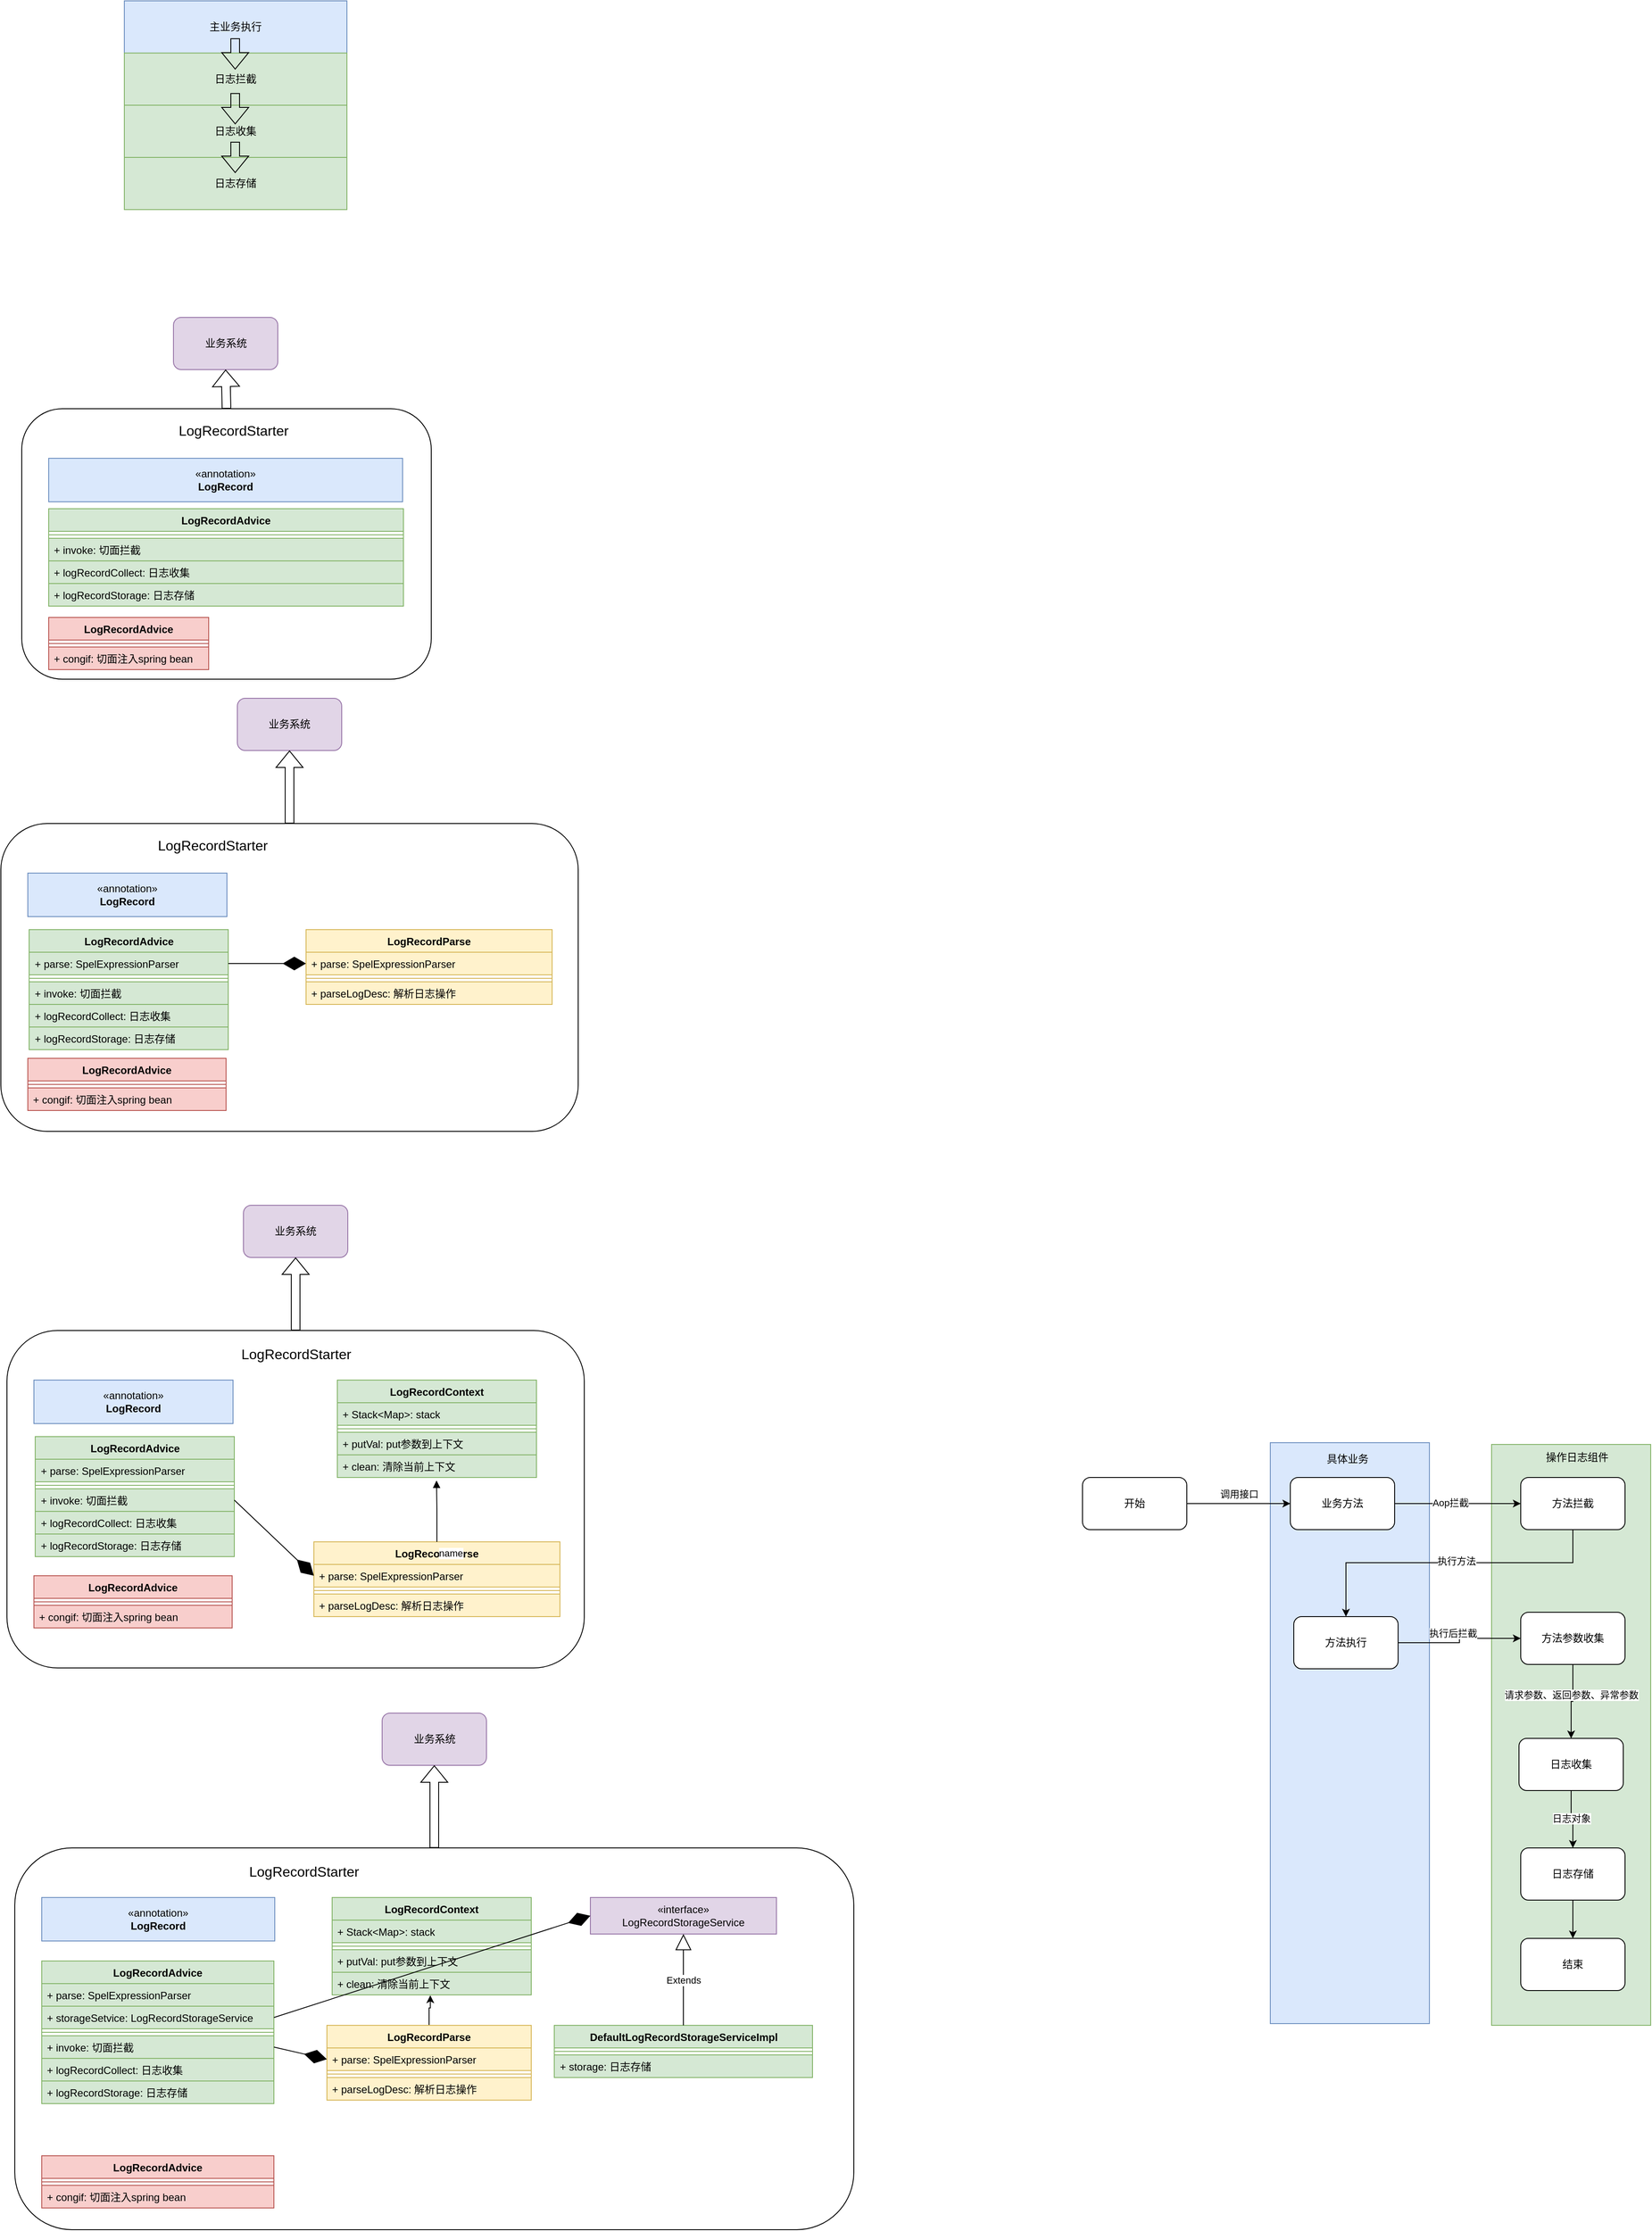 <mxfile version="21.6.2" type="github">
  <diagram name="第 1 页" id="xs4n87azNwswCmorah3y">
    <mxGraphModel dx="954" dy="616" grid="0" gridSize="10" guides="1" tooltips="1" connect="1" arrows="1" fold="1" page="0" pageScale="1" pageWidth="827" pageHeight="1169" math="0" shadow="0">
      <root>
        <mxCell id="0" />
        <mxCell id="1" parent="0" />
        <mxCell id="AZZZVH1Z4GccfO3t_m8a-141" value="" style="rounded=0;whiteSpace=wrap;html=1;fontStyle=1;fillColor=#d5e8d4;strokeColor=#82b366;" vertex="1" parent="1">
          <mxGeometry x="1818.5" y="1753" width="183" height="668" as="geometry" />
        </mxCell>
        <mxCell id="AZZZVH1Z4GccfO3t_m8a-140" value="" style="rounded=0;whiteSpace=wrap;html=1;fillColor=#dae8fc;strokeColor=#6c8ebf;" vertex="1" parent="1">
          <mxGeometry x="1564" y="1751" width="183" height="668" as="geometry" />
        </mxCell>
        <mxCell id="AZZZVH1Z4GccfO3t_m8a-24" value="" style="rounded=1;whiteSpace=wrap;html=1;" vertex="1" parent="1">
          <mxGeometry x="128" y="562" width="471" height="311" as="geometry" />
        </mxCell>
        <mxCell id="AZZZVH1Z4GccfO3t_m8a-1" value="主业务执行" style="rounded=0;whiteSpace=wrap;html=1;fillColor=#dae8fc;strokeColor=#6c8ebf;" vertex="1" parent="1">
          <mxGeometry x="246" y="93" width="256" height="60" as="geometry" />
        </mxCell>
        <mxCell id="AZZZVH1Z4GccfO3t_m8a-2" value="日志拦截" style="rounded=0;whiteSpace=wrap;html=1;fillColor=#d5e8d4;strokeColor=#82b366;" vertex="1" parent="1">
          <mxGeometry x="246" y="153" width="256" height="60" as="geometry" />
        </mxCell>
        <mxCell id="AZZZVH1Z4GccfO3t_m8a-3" value="日志收集" style="rounded=0;whiteSpace=wrap;html=1;fillColor=#d5e8d4;strokeColor=#82b366;" vertex="1" parent="1">
          <mxGeometry x="246" y="213" width="256" height="60" as="geometry" />
        </mxCell>
        <mxCell id="AZZZVH1Z4GccfO3t_m8a-4" value="日志存储" style="rounded=0;whiteSpace=wrap;html=1;fillColor=#d5e8d4;strokeColor=#82b366;" vertex="1" parent="1">
          <mxGeometry x="246" y="273" width="256" height="60" as="geometry" />
        </mxCell>
        <mxCell id="AZZZVH1Z4GccfO3t_m8a-5" value="" style="shape=flexArrow;endArrow=classic;html=1;rounded=0;" edge="1" parent="1">
          <mxGeometry width="50" height="50" relative="1" as="geometry">
            <mxPoint x="373.5" y="136" as="sourcePoint" />
            <mxPoint x="373.5" y="172" as="targetPoint" />
          </mxGeometry>
        </mxCell>
        <mxCell id="AZZZVH1Z4GccfO3t_m8a-6" value="" style="shape=flexArrow;endArrow=classic;html=1;rounded=0;" edge="1" parent="1">
          <mxGeometry width="50" height="50" relative="1" as="geometry">
            <mxPoint x="373.5" y="199" as="sourcePoint" />
            <mxPoint x="373.5" y="235" as="targetPoint" />
          </mxGeometry>
        </mxCell>
        <mxCell id="AZZZVH1Z4GccfO3t_m8a-7" value="" style="shape=flexArrow;endArrow=classic;html=1;rounded=0;" edge="1" parent="1">
          <mxGeometry width="50" height="50" relative="1" as="geometry">
            <mxPoint x="373.5" y="255" as="sourcePoint" />
            <mxPoint x="373.5" y="291" as="targetPoint" />
          </mxGeometry>
        </mxCell>
        <mxCell id="AZZZVH1Z4GccfO3t_m8a-12" value="«annotation»&lt;br&gt;&lt;b&gt;LogRecord&lt;/b&gt;" style="html=1;whiteSpace=wrap;fillColor=#dae8fc;strokeColor=#6c8ebf;" vertex="1" parent="1">
          <mxGeometry x="159" y="619" width="407" height="50" as="geometry" />
        </mxCell>
        <mxCell id="AZZZVH1Z4GccfO3t_m8a-13" value="LogRecordAdvice" style="swimlane;fontStyle=1;align=center;verticalAlign=top;childLayout=stackLayout;horizontal=1;startSize=26;horizontalStack=0;resizeParent=1;resizeParentMax=0;resizeLast=0;collapsible=1;marginBottom=0;whiteSpace=wrap;html=1;fillColor=#d5e8d4;strokeColor=#82b366;" vertex="1" parent="1">
          <mxGeometry x="159" y="677" width="408" height="112" as="geometry" />
        </mxCell>
        <mxCell id="AZZZVH1Z4GccfO3t_m8a-15" value="" style="line;strokeWidth=1;fillColor=#d5e8d4;align=left;verticalAlign=middle;spacingTop=-1;spacingLeft=3;spacingRight=3;rotatable=0;labelPosition=right;points=[];portConstraint=eastwest;strokeColor=#82b366;" vertex="1" parent="AZZZVH1Z4GccfO3t_m8a-13">
          <mxGeometry y="26" width="408" height="8" as="geometry" />
        </mxCell>
        <mxCell id="AZZZVH1Z4GccfO3t_m8a-17" value="+&amp;nbsp;invoke&lt;span style=&quot;background-color: initial;&quot;&gt;: 切面拦截&lt;/span&gt;" style="text;strokeColor=#82b366;fillColor=#d5e8d4;align=left;verticalAlign=top;spacingLeft=4;spacingRight=4;overflow=hidden;rotatable=0;points=[[0,0.5],[1,0.5]];portConstraint=eastwest;whiteSpace=wrap;html=1;" vertex="1" parent="AZZZVH1Z4GccfO3t_m8a-13">
          <mxGeometry y="34" width="408" height="26" as="geometry" />
        </mxCell>
        <mxCell id="AZZZVH1Z4GccfO3t_m8a-16" value="+&amp;nbsp;logRecordCollect&lt;span style=&quot;background-color: initial;&quot;&gt;: 日志收集&lt;/span&gt;" style="text;strokeColor=#82b366;fillColor=#d5e8d4;align=left;verticalAlign=top;spacingLeft=4;spacingRight=4;overflow=hidden;rotatable=0;points=[[0,0.5],[1,0.5]];portConstraint=eastwest;whiteSpace=wrap;html=1;" vertex="1" parent="AZZZVH1Z4GccfO3t_m8a-13">
          <mxGeometry y="60" width="408" height="26" as="geometry" />
        </mxCell>
        <mxCell id="AZZZVH1Z4GccfO3t_m8a-18" value="+&amp;nbsp;logRecordStorage&lt;span style=&quot;background-color: initial;&quot;&gt;: 日志存储&lt;/span&gt;" style="text;strokeColor=#82b366;fillColor=#d5e8d4;align=left;verticalAlign=top;spacingLeft=4;spacingRight=4;overflow=hidden;rotatable=0;points=[[0,0.5],[1,0.5]];portConstraint=eastwest;whiteSpace=wrap;html=1;" vertex="1" parent="AZZZVH1Z4GccfO3t_m8a-13">
          <mxGeometry y="86" width="408" height="26" as="geometry" />
        </mxCell>
        <mxCell id="AZZZVH1Z4GccfO3t_m8a-19" value="LogRecordAdvice" style="swimlane;fontStyle=1;align=center;verticalAlign=top;childLayout=stackLayout;horizontal=1;startSize=26;horizontalStack=0;resizeParent=1;resizeParentMax=0;resizeLast=0;collapsible=1;marginBottom=0;whiteSpace=wrap;html=1;fillColor=#f8cecc;strokeColor=#b85450;" vertex="1" parent="1">
          <mxGeometry x="159" y="802" width="184" height="60" as="geometry" />
        </mxCell>
        <mxCell id="AZZZVH1Z4GccfO3t_m8a-20" value="" style="line;strokeWidth=1;fillColor=#f8cecc;align=left;verticalAlign=middle;spacingTop=-1;spacingLeft=3;spacingRight=3;rotatable=0;labelPosition=right;points=[];portConstraint=eastwest;strokeColor=#b85450;" vertex="1" parent="AZZZVH1Z4GccfO3t_m8a-19">
          <mxGeometry y="26" width="184" height="8" as="geometry" />
        </mxCell>
        <mxCell id="AZZZVH1Z4GccfO3t_m8a-21" value="+&amp;nbsp;congif&lt;span style=&quot;background-color: initial;&quot;&gt;: 切面注入spring bean&lt;/span&gt;" style="text;strokeColor=#b85450;fillColor=#f8cecc;align=left;verticalAlign=top;spacingLeft=4;spacingRight=4;overflow=hidden;rotatable=0;points=[[0,0.5],[1,0.5]];portConstraint=eastwest;whiteSpace=wrap;html=1;" vertex="1" parent="AZZZVH1Z4GccfO3t_m8a-19">
          <mxGeometry y="34" width="184" height="26" as="geometry" />
        </mxCell>
        <mxCell id="AZZZVH1Z4GccfO3t_m8a-25" value="&lt;font style=&quot;font-size: 16px;&quot;&gt;LogRecordStarter&amp;nbsp;&lt;/font&gt;" style="text;html=1;strokeColor=none;fillColor=none;align=center;verticalAlign=middle;whiteSpace=wrap;rounded=0;" vertex="1" parent="1">
          <mxGeometry x="212" y="572" width="324" height="30" as="geometry" />
        </mxCell>
        <mxCell id="AZZZVH1Z4GccfO3t_m8a-26" value="业务系统" style="rounded=1;whiteSpace=wrap;html=1;fillColor=#e1d5e7;strokeColor=#9673a6;" vertex="1" parent="1">
          <mxGeometry x="302.5" y="457" width="120" height="60" as="geometry" />
        </mxCell>
        <mxCell id="AZZZVH1Z4GccfO3t_m8a-27" value="" style="shape=flexArrow;endArrow=classic;html=1;rounded=0;exitX=0.5;exitY=0;exitDx=0;exitDy=0;entryX=0.5;entryY=1;entryDx=0;entryDy=0;" edge="1" parent="1" source="AZZZVH1Z4GccfO3t_m8a-24" target="AZZZVH1Z4GccfO3t_m8a-26">
          <mxGeometry width="50" height="50" relative="1" as="geometry">
            <mxPoint x="372" y="522" as="sourcePoint" />
            <mxPoint x="483" y="520" as="targetPoint" />
          </mxGeometry>
        </mxCell>
        <mxCell id="AZZZVH1Z4GccfO3t_m8a-28" value="" style="rounded=1;whiteSpace=wrap;html=1;" vertex="1" parent="1">
          <mxGeometry x="104" y="1039" width="664" height="354" as="geometry" />
        </mxCell>
        <mxCell id="AZZZVH1Z4GccfO3t_m8a-29" value="«annotation»&lt;br&gt;&lt;b&gt;LogRecord&lt;/b&gt;" style="html=1;whiteSpace=wrap;fillColor=#dae8fc;strokeColor=#6c8ebf;" vertex="1" parent="1">
          <mxGeometry x="135" y="1096" width="229" height="50" as="geometry" />
        </mxCell>
        <mxCell id="AZZZVH1Z4GccfO3t_m8a-30" value="LogRecordAdvice" style="swimlane;fontStyle=1;align=center;verticalAlign=top;childLayout=stackLayout;horizontal=1;startSize=26;horizontalStack=0;resizeParent=1;resizeParentMax=0;resizeLast=0;collapsible=1;marginBottom=0;whiteSpace=wrap;html=1;fillColor=#d5e8d4;strokeColor=#82b366;" vertex="1" parent="1">
          <mxGeometry x="136.5" y="1161" width="229" height="138" as="geometry" />
        </mxCell>
        <mxCell id="AZZZVH1Z4GccfO3t_m8a-52" value="+ parse:&amp;nbsp;SpelExpressionParser" style="text;strokeColor=#82b366;fillColor=#d5e8d4;align=left;verticalAlign=top;spacingLeft=4;spacingRight=4;overflow=hidden;rotatable=0;points=[[0,0.5],[1,0.5]];portConstraint=eastwest;whiteSpace=wrap;html=1;" vertex="1" parent="AZZZVH1Z4GccfO3t_m8a-30">
          <mxGeometry y="26" width="229" height="26" as="geometry" />
        </mxCell>
        <mxCell id="AZZZVH1Z4GccfO3t_m8a-31" value="" style="line;strokeWidth=1;fillColor=#d5e8d4;align=left;verticalAlign=middle;spacingTop=-1;spacingLeft=3;spacingRight=3;rotatable=0;labelPosition=right;points=[];portConstraint=eastwest;strokeColor=#82b366;" vertex="1" parent="AZZZVH1Z4GccfO3t_m8a-30">
          <mxGeometry y="52" width="229" height="8" as="geometry" />
        </mxCell>
        <mxCell id="AZZZVH1Z4GccfO3t_m8a-32" value="+&amp;nbsp;invoke&lt;span style=&quot;background-color: initial;&quot;&gt;: 切面拦截&lt;/span&gt;" style="text;strokeColor=#82b366;fillColor=#d5e8d4;align=left;verticalAlign=top;spacingLeft=4;spacingRight=4;overflow=hidden;rotatable=0;points=[[0,0.5],[1,0.5]];portConstraint=eastwest;whiteSpace=wrap;html=1;" vertex="1" parent="AZZZVH1Z4GccfO3t_m8a-30">
          <mxGeometry y="60" width="229" height="26" as="geometry" />
        </mxCell>
        <mxCell id="AZZZVH1Z4GccfO3t_m8a-33" value="+&amp;nbsp;logRecordCollect&lt;span style=&quot;background-color: initial;&quot;&gt;: 日志收集&lt;/span&gt;" style="text;strokeColor=#82b366;fillColor=#d5e8d4;align=left;verticalAlign=top;spacingLeft=4;spacingRight=4;overflow=hidden;rotatable=0;points=[[0,0.5],[1,0.5]];portConstraint=eastwest;whiteSpace=wrap;html=1;" vertex="1" parent="AZZZVH1Z4GccfO3t_m8a-30">
          <mxGeometry y="86" width="229" height="26" as="geometry" />
        </mxCell>
        <mxCell id="AZZZVH1Z4GccfO3t_m8a-34" value="+&amp;nbsp;logRecordStorage&lt;span style=&quot;background-color: initial;&quot;&gt;: 日志存储&lt;/span&gt;" style="text;strokeColor=#82b366;fillColor=#d5e8d4;align=left;verticalAlign=top;spacingLeft=4;spacingRight=4;overflow=hidden;rotatable=0;points=[[0,0.5],[1,0.5]];portConstraint=eastwest;whiteSpace=wrap;html=1;" vertex="1" parent="AZZZVH1Z4GccfO3t_m8a-30">
          <mxGeometry y="112" width="229" height="26" as="geometry" />
        </mxCell>
        <mxCell id="AZZZVH1Z4GccfO3t_m8a-35" value="LogRecordAdvice" style="swimlane;fontStyle=1;align=center;verticalAlign=top;childLayout=stackLayout;horizontal=1;startSize=26;horizontalStack=0;resizeParent=1;resizeParentMax=0;resizeLast=0;collapsible=1;marginBottom=0;whiteSpace=wrap;html=1;fillColor=#f8cecc;strokeColor=#b85450;" vertex="1" parent="1">
          <mxGeometry x="135" y="1309" width="228" height="60" as="geometry" />
        </mxCell>
        <mxCell id="AZZZVH1Z4GccfO3t_m8a-36" value="" style="line;strokeWidth=1;fillColor=#f8cecc;align=left;verticalAlign=middle;spacingTop=-1;spacingLeft=3;spacingRight=3;rotatable=0;labelPosition=right;points=[];portConstraint=eastwest;strokeColor=#b85450;" vertex="1" parent="AZZZVH1Z4GccfO3t_m8a-35">
          <mxGeometry y="26" width="228" height="8" as="geometry" />
        </mxCell>
        <mxCell id="AZZZVH1Z4GccfO3t_m8a-37" value="+&amp;nbsp;congif&lt;span style=&quot;background-color: initial;&quot;&gt;: 切面注入spring bean&lt;/span&gt;" style="text;strokeColor=#b85450;fillColor=#f8cecc;align=left;verticalAlign=top;spacingLeft=4;spacingRight=4;overflow=hidden;rotatable=0;points=[[0,0.5],[1,0.5]];portConstraint=eastwest;whiteSpace=wrap;html=1;" vertex="1" parent="AZZZVH1Z4GccfO3t_m8a-35">
          <mxGeometry y="34" width="228" height="26" as="geometry" />
        </mxCell>
        <mxCell id="AZZZVH1Z4GccfO3t_m8a-38" value="&lt;font style=&quot;font-size: 16px;&quot;&gt;LogRecordStarter&amp;nbsp;&lt;/font&gt;" style="text;html=1;strokeColor=none;fillColor=none;align=center;verticalAlign=middle;whiteSpace=wrap;rounded=0;" vertex="1" parent="1">
          <mxGeometry x="188" y="1049" width="324" height="30" as="geometry" />
        </mxCell>
        <mxCell id="AZZZVH1Z4GccfO3t_m8a-39" value="业务系统" style="rounded=1;whiteSpace=wrap;html=1;fillColor=#e1d5e7;strokeColor=#9673a6;" vertex="1" parent="1">
          <mxGeometry x="376" y="895" width="120" height="60" as="geometry" />
        </mxCell>
        <mxCell id="AZZZVH1Z4GccfO3t_m8a-40" value="" style="shape=flexArrow;endArrow=classic;html=1;rounded=0;exitX=0.5;exitY=0;exitDx=0;exitDy=0;entryX=0.5;entryY=1;entryDx=0;entryDy=0;" edge="1" parent="1" source="AZZZVH1Z4GccfO3t_m8a-28" target="AZZZVH1Z4GccfO3t_m8a-39">
          <mxGeometry width="50" height="50" relative="1" as="geometry">
            <mxPoint x="348" y="999" as="sourcePoint" />
            <mxPoint x="459" y="997" as="targetPoint" />
          </mxGeometry>
        </mxCell>
        <mxCell id="AZZZVH1Z4GccfO3t_m8a-47" value="LogRecordParse" style="swimlane;fontStyle=1;align=center;verticalAlign=top;childLayout=stackLayout;horizontal=1;startSize=26;horizontalStack=0;resizeParent=1;resizeParentMax=0;resizeLast=0;collapsible=1;marginBottom=0;whiteSpace=wrap;html=1;fillColor=#fff2cc;strokeColor=#d6b656;" vertex="1" parent="1">
          <mxGeometry x="455" y="1161" width="283" height="86" as="geometry" />
        </mxCell>
        <mxCell id="AZZZVH1Z4GccfO3t_m8a-48" value="+ parse:&amp;nbsp;SpelExpressionParser" style="text;strokeColor=#d6b656;fillColor=#fff2cc;align=left;verticalAlign=top;spacingLeft=4;spacingRight=4;overflow=hidden;rotatable=0;points=[[0,0.5],[1,0.5]];portConstraint=eastwest;whiteSpace=wrap;html=1;" vertex="1" parent="AZZZVH1Z4GccfO3t_m8a-47">
          <mxGeometry y="26" width="283" height="26" as="geometry" />
        </mxCell>
        <mxCell id="AZZZVH1Z4GccfO3t_m8a-49" value="" style="line;strokeWidth=1;fillColor=#fff2cc;align=left;verticalAlign=middle;spacingTop=-1;spacingLeft=3;spacingRight=3;rotatable=0;labelPosition=right;points=[];portConstraint=eastwest;strokeColor=#d6b656;" vertex="1" parent="AZZZVH1Z4GccfO3t_m8a-47">
          <mxGeometry y="52" width="283" height="8" as="geometry" />
        </mxCell>
        <mxCell id="AZZZVH1Z4GccfO3t_m8a-50" value="+ parseLogDesc: 解析日志操作" style="text;strokeColor=#d6b656;fillColor=#fff2cc;align=left;verticalAlign=top;spacingLeft=4;spacingRight=4;overflow=hidden;rotatable=0;points=[[0,0.5],[1,0.5]];portConstraint=eastwest;whiteSpace=wrap;html=1;" vertex="1" parent="AZZZVH1Z4GccfO3t_m8a-47">
          <mxGeometry y="60" width="283" height="26" as="geometry" />
        </mxCell>
        <mxCell id="AZZZVH1Z4GccfO3t_m8a-53" value="" style="endArrow=diamondThin;endFill=1;endSize=24;html=1;rounded=0;entryX=0;entryY=0.5;entryDx=0;entryDy=0;exitX=1;exitY=0.5;exitDx=0;exitDy=0;" edge="1" parent="1" source="AZZZVH1Z4GccfO3t_m8a-52" target="AZZZVH1Z4GccfO3t_m8a-48">
          <mxGeometry width="160" relative="1" as="geometry">
            <mxPoint x="392" y="1281" as="sourcePoint" />
            <mxPoint x="552" y="1281" as="targetPoint" />
          </mxGeometry>
        </mxCell>
        <mxCell id="AZZZVH1Z4GccfO3t_m8a-54" value="" style="rounded=1;whiteSpace=wrap;html=1;" vertex="1" parent="1">
          <mxGeometry x="111" y="1622" width="664" height="388" as="geometry" />
        </mxCell>
        <mxCell id="AZZZVH1Z4GccfO3t_m8a-55" value="«annotation»&lt;br&gt;&lt;b&gt;LogRecord&lt;/b&gt;" style="html=1;whiteSpace=wrap;fillColor=#dae8fc;strokeColor=#6c8ebf;" vertex="1" parent="1">
          <mxGeometry x="142" y="1679" width="229" height="50" as="geometry" />
        </mxCell>
        <mxCell id="AZZZVH1Z4GccfO3t_m8a-56" value="LogRecordAdvice" style="swimlane;fontStyle=1;align=center;verticalAlign=top;childLayout=stackLayout;horizontal=1;startSize=26;horizontalStack=0;resizeParent=1;resizeParentMax=0;resizeLast=0;collapsible=1;marginBottom=0;whiteSpace=wrap;html=1;fillColor=#d5e8d4;strokeColor=#82b366;" vertex="1" parent="1">
          <mxGeometry x="143.5" y="1744" width="229" height="138" as="geometry" />
        </mxCell>
        <mxCell id="AZZZVH1Z4GccfO3t_m8a-57" value="+ parse:&amp;nbsp;SpelExpressionParser" style="text;strokeColor=#82b366;fillColor=#d5e8d4;align=left;verticalAlign=top;spacingLeft=4;spacingRight=4;overflow=hidden;rotatable=0;points=[[0,0.5],[1,0.5]];portConstraint=eastwest;whiteSpace=wrap;html=1;" vertex="1" parent="AZZZVH1Z4GccfO3t_m8a-56">
          <mxGeometry y="26" width="229" height="26" as="geometry" />
        </mxCell>
        <mxCell id="AZZZVH1Z4GccfO3t_m8a-58" value="" style="line;strokeWidth=1;fillColor=#d5e8d4;align=left;verticalAlign=middle;spacingTop=-1;spacingLeft=3;spacingRight=3;rotatable=0;labelPosition=right;points=[];portConstraint=eastwest;strokeColor=#82b366;" vertex="1" parent="AZZZVH1Z4GccfO3t_m8a-56">
          <mxGeometry y="52" width="229" height="8" as="geometry" />
        </mxCell>
        <mxCell id="AZZZVH1Z4GccfO3t_m8a-59" value="+&amp;nbsp;invoke&lt;span style=&quot;background-color: initial;&quot;&gt;: 切面拦截&lt;/span&gt;" style="text;strokeColor=#82b366;fillColor=#d5e8d4;align=left;verticalAlign=top;spacingLeft=4;spacingRight=4;overflow=hidden;rotatable=0;points=[[0,0.5],[1,0.5]];portConstraint=eastwest;whiteSpace=wrap;html=1;" vertex="1" parent="AZZZVH1Z4GccfO3t_m8a-56">
          <mxGeometry y="60" width="229" height="26" as="geometry" />
        </mxCell>
        <mxCell id="AZZZVH1Z4GccfO3t_m8a-60" value="+&amp;nbsp;logRecordCollect&lt;span style=&quot;background-color: initial;&quot;&gt;: 日志收集&lt;/span&gt;" style="text;strokeColor=#82b366;fillColor=#d5e8d4;align=left;verticalAlign=top;spacingLeft=4;spacingRight=4;overflow=hidden;rotatable=0;points=[[0,0.5],[1,0.5]];portConstraint=eastwest;whiteSpace=wrap;html=1;" vertex="1" parent="AZZZVH1Z4GccfO3t_m8a-56">
          <mxGeometry y="86" width="229" height="26" as="geometry" />
        </mxCell>
        <mxCell id="AZZZVH1Z4GccfO3t_m8a-61" value="+&amp;nbsp;logRecordStorage&lt;span style=&quot;background-color: initial;&quot;&gt;: 日志存储&lt;/span&gt;" style="text;strokeColor=#82b366;fillColor=#d5e8d4;align=left;verticalAlign=top;spacingLeft=4;spacingRight=4;overflow=hidden;rotatable=0;points=[[0,0.5],[1,0.5]];portConstraint=eastwest;whiteSpace=wrap;html=1;" vertex="1" parent="AZZZVH1Z4GccfO3t_m8a-56">
          <mxGeometry y="112" width="229" height="26" as="geometry" />
        </mxCell>
        <mxCell id="AZZZVH1Z4GccfO3t_m8a-62" value="LogRecordAdvice" style="swimlane;fontStyle=1;align=center;verticalAlign=top;childLayout=stackLayout;horizontal=1;startSize=26;horizontalStack=0;resizeParent=1;resizeParentMax=0;resizeLast=0;collapsible=1;marginBottom=0;whiteSpace=wrap;html=1;fillColor=#f8cecc;strokeColor=#b85450;" vertex="1" parent="1">
          <mxGeometry x="142" y="1904" width="228" height="60" as="geometry" />
        </mxCell>
        <mxCell id="AZZZVH1Z4GccfO3t_m8a-63" value="" style="line;strokeWidth=1;fillColor=#f8cecc;align=left;verticalAlign=middle;spacingTop=-1;spacingLeft=3;spacingRight=3;rotatable=0;labelPosition=right;points=[];portConstraint=eastwest;strokeColor=#b85450;" vertex="1" parent="AZZZVH1Z4GccfO3t_m8a-62">
          <mxGeometry y="26" width="228" height="8" as="geometry" />
        </mxCell>
        <mxCell id="AZZZVH1Z4GccfO3t_m8a-64" value="+&amp;nbsp;congif&lt;span style=&quot;background-color: initial;&quot;&gt;: 切面注入spring bean&lt;/span&gt;" style="text;strokeColor=#b85450;fillColor=#f8cecc;align=left;verticalAlign=top;spacingLeft=4;spacingRight=4;overflow=hidden;rotatable=0;points=[[0,0.5],[1,0.5]];portConstraint=eastwest;whiteSpace=wrap;html=1;" vertex="1" parent="AZZZVH1Z4GccfO3t_m8a-62">
          <mxGeometry y="34" width="228" height="26" as="geometry" />
        </mxCell>
        <mxCell id="AZZZVH1Z4GccfO3t_m8a-65" value="&lt;font style=&quot;font-size: 16px;&quot;&gt;LogRecordStarter&amp;nbsp;&lt;/font&gt;" style="text;html=1;strokeColor=none;fillColor=none;align=center;verticalAlign=middle;whiteSpace=wrap;rounded=0;" vertex="1" parent="1">
          <mxGeometry x="284" y="1634" width="324" height="30" as="geometry" />
        </mxCell>
        <mxCell id="AZZZVH1Z4GccfO3t_m8a-66" value="业务系统" style="rounded=1;whiteSpace=wrap;html=1;fillColor=#e1d5e7;strokeColor=#9673a6;" vertex="1" parent="1">
          <mxGeometry x="383" y="1478" width="120" height="60" as="geometry" />
        </mxCell>
        <mxCell id="AZZZVH1Z4GccfO3t_m8a-67" value="" style="shape=flexArrow;endArrow=classic;html=1;rounded=0;exitX=0.5;exitY=0;exitDx=0;exitDy=0;entryX=0.5;entryY=1;entryDx=0;entryDy=0;" edge="1" parent="1" source="AZZZVH1Z4GccfO3t_m8a-54" target="AZZZVH1Z4GccfO3t_m8a-66">
          <mxGeometry width="50" height="50" relative="1" as="geometry">
            <mxPoint x="355" y="1582" as="sourcePoint" />
            <mxPoint x="466" y="1580" as="targetPoint" />
          </mxGeometry>
        </mxCell>
        <mxCell id="AZZZVH1Z4GccfO3t_m8a-68" value="LogRecordParse" style="swimlane;fontStyle=1;align=center;verticalAlign=top;childLayout=stackLayout;horizontal=1;startSize=26;horizontalStack=0;resizeParent=1;resizeParentMax=0;resizeLast=0;collapsible=1;marginBottom=0;whiteSpace=wrap;html=1;fillColor=#fff2cc;strokeColor=#d6b656;" vertex="1" parent="1">
          <mxGeometry x="464" y="1865" width="283" height="86" as="geometry" />
        </mxCell>
        <mxCell id="AZZZVH1Z4GccfO3t_m8a-69" value="+ parse:&amp;nbsp;SpelExpressionParser" style="text;strokeColor=#d6b656;fillColor=#fff2cc;align=left;verticalAlign=top;spacingLeft=4;spacingRight=4;overflow=hidden;rotatable=0;points=[[0,0.5],[1,0.5]];portConstraint=eastwest;whiteSpace=wrap;html=1;" vertex="1" parent="AZZZVH1Z4GccfO3t_m8a-68">
          <mxGeometry y="26" width="283" height="26" as="geometry" />
        </mxCell>
        <mxCell id="AZZZVH1Z4GccfO3t_m8a-70" value="" style="line;strokeWidth=1;fillColor=#fff2cc;align=left;verticalAlign=middle;spacingTop=-1;spacingLeft=3;spacingRight=3;rotatable=0;labelPosition=right;points=[];portConstraint=eastwest;strokeColor=#d6b656;" vertex="1" parent="AZZZVH1Z4GccfO3t_m8a-68">
          <mxGeometry y="52" width="283" height="8" as="geometry" />
        </mxCell>
        <mxCell id="AZZZVH1Z4GccfO3t_m8a-71" value="+ parseLogDesc: 解析日志操作" style="text;strokeColor=#d6b656;fillColor=#fff2cc;align=left;verticalAlign=top;spacingLeft=4;spacingRight=4;overflow=hidden;rotatable=0;points=[[0,0.5],[1,0.5]];portConstraint=eastwest;whiteSpace=wrap;html=1;" vertex="1" parent="AZZZVH1Z4GccfO3t_m8a-68">
          <mxGeometry y="60" width="283" height="26" as="geometry" />
        </mxCell>
        <mxCell id="AZZZVH1Z4GccfO3t_m8a-72" value="" style="endArrow=diamondThin;endFill=1;endSize=24;html=1;rounded=0;entryX=0;entryY=0.5;entryDx=0;entryDy=0;exitX=1;exitY=0.5;exitDx=0;exitDy=0;" edge="1" parent="1" source="AZZZVH1Z4GccfO3t_m8a-59" target="AZZZVH1Z4GccfO3t_m8a-69">
          <mxGeometry width="160" relative="1" as="geometry">
            <mxPoint x="399" y="1864" as="sourcePoint" />
            <mxPoint x="559" y="1864" as="targetPoint" />
          </mxGeometry>
        </mxCell>
        <mxCell id="AZZZVH1Z4GccfO3t_m8a-73" value="LogRecordContext" style="swimlane;fontStyle=1;align=center;verticalAlign=top;childLayout=stackLayout;horizontal=1;startSize=26;horizontalStack=0;resizeParent=1;resizeParentMax=0;resizeLast=0;collapsible=1;marginBottom=0;whiteSpace=wrap;html=1;fillColor=#d5e8d4;strokeColor=#82b366;" vertex="1" parent="1">
          <mxGeometry x="491" y="1679" width="229" height="112" as="geometry" />
        </mxCell>
        <mxCell id="AZZZVH1Z4GccfO3t_m8a-74" value="+ Stack&amp;lt;Map&amp;gt;: stack" style="text;strokeColor=#82b366;fillColor=#d5e8d4;align=left;verticalAlign=top;spacingLeft=4;spacingRight=4;overflow=hidden;rotatable=0;points=[[0,0.5],[1,0.5]];portConstraint=eastwest;whiteSpace=wrap;html=1;" vertex="1" parent="AZZZVH1Z4GccfO3t_m8a-73">
          <mxGeometry y="26" width="229" height="26" as="geometry" />
        </mxCell>
        <mxCell id="AZZZVH1Z4GccfO3t_m8a-75" value="" style="line;strokeWidth=1;fillColor=#d5e8d4;align=left;verticalAlign=middle;spacingTop=-1;spacingLeft=3;spacingRight=3;rotatable=0;labelPosition=right;points=[];portConstraint=eastwest;strokeColor=#82b366;" vertex="1" parent="AZZZVH1Z4GccfO3t_m8a-73">
          <mxGeometry y="52" width="229" height="8" as="geometry" />
        </mxCell>
        <mxCell id="AZZZVH1Z4GccfO3t_m8a-77" value="+&amp;nbsp;putVal&lt;span style=&quot;background-color: initial;&quot;&gt;: put参数到上下文&lt;/span&gt;" style="text;strokeColor=#82b366;fillColor=#d5e8d4;align=left;verticalAlign=top;spacingLeft=4;spacingRight=4;overflow=hidden;rotatable=0;points=[[0,0.5],[1,0.5]];portConstraint=eastwest;whiteSpace=wrap;html=1;" vertex="1" parent="AZZZVH1Z4GccfO3t_m8a-73">
          <mxGeometry y="60" width="229" height="26" as="geometry" />
        </mxCell>
        <mxCell id="AZZZVH1Z4GccfO3t_m8a-78" value="+&amp;nbsp;clean&lt;span style=&quot;background-color: initial;&quot;&gt;: 清除当前上下文&lt;/span&gt;" style="text;strokeColor=#82b366;fillColor=#d5e8d4;align=left;verticalAlign=top;spacingLeft=4;spacingRight=4;overflow=hidden;rotatable=0;points=[[0,0.5],[1,0.5]];portConstraint=eastwest;whiteSpace=wrap;html=1;" vertex="1" parent="AZZZVH1Z4GccfO3t_m8a-73">
          <mxGeometry y="86" width="229" height="26" as="geometry" />
        </mxCell>
        <mxCell id="AZZZVH1Z4GccfO3t_m8a-79" value="name" style="endArrow=block;endFill=1;html=1;edgeStyle=orthogonalEdgeStyle;align=left;verticalAlign=top;rounded=0;entryX=0.498;entryY=1.135;entryDx=0;entryDy=0;entryPerimeter=0;exitX=0.5;exitY=0;exitDx=0;exitDy=0;" edge="1" parent="1" source="AZZZVH1Z4GccfO3t_m8a-68" target="AZZZVH1Z4GccfO3t_m8a-78">
          <mxGeometry x="-1" relative="1" as="geometry">
            <mxPoint x="508" y="1834" as="sourcePoint" />
            <mxPoint x="668" y="1834" as="targetPoint" />
            <Array as="points">
              <mxPoint x="605" y="1828" />
            </Array>
          </mxGeometry>
        </mxCell>
        <mxCell id="AZZZVH1Z4GccfO3t_m8a-81" value="" style="rounded=1;whiteSpace=wrap;html=1;" vertex="1" parent="1">
          <mxGeometry x="120" y="2217" width="965" height="439" as="geometry" />
        </mxCell>
        <mxCell id="AZZZVH1Z4GccfO3t_m8a-82" value="«annotation»&lt;br&gt;&lt;b&gt;LogRecord&lt;/b&gt;" style="html=1;whiteSpace=wrap;fillColor=#dae8fc;strokeColor=#6c8ebf;" vertex="1" parent="1">
          <mxGeometry x="151" y="2274" width="268" height="50" as="geometry" />
        </mxCell>
        <mxCell id="AZZZVH1Z4GccfO3t_m8a-83" value="LogRecordAdvice" style="swimlane;fontStyle=1;align=center;verticalAlign=top;childLayout=stackLayout;horizontal=1;startSize=26;horizontalStack=0;resizeParent=1;resizeParentMax=0;resizeLast=0;collapsible=1;marginBottom=0;whiteSpace=wrap;html=1;fillColor=#d5e8d4;strokeColor=#82b366;" vertex="1" parent="1">
          <mxGeometry x="151" y="2347" width="267" height="164" as="geometry" />
        </mxCell>
        <mxCell id="AZZZVH1Z4GccfO3t_m8a-84" value="+ parse:&amp;nbsp;SpelExpressionParser" style="text;strokeColor=#82b366;fillColor=#d5e8d4;align=left;verticalAlign=top;spacingLeft=4;spacingRight=4;overflow=hidden;rotatable=0;points=[[0,0.5],[1,0.5]];portConstraint=eastwest;whiteSpace=wrap;html=1;" vertex="1" parent="AZZZVH1Z4GccfO3t_m8a-83">
          <mxGeometry y="26" width="267" height="26" as="geometry" />
        </mxCell>
        <mxCell id="AZZZVH1Z4GccfO3t_m8a-116" value="+ storageSetvice:&amp;nbsp;LogRecordStorageService" style="text;strokeColor=#82b366;fillColor=#d5e8d4;align=left;verticalAlign=top;spacingLeft=4;spacingRight=4;overflow=hidden;rotatable=0;points=[[0,0.5],[1,0.5]];portConstraint=eastwest;whiteSpace=wrap;html=1;" vertex="1" parent="AZZZVH1Z4GccfO3t_m8a-83">
          <mxGeometry y="52" width="267" height="26" as="geometry" />
        </mxCell>
        <mxCell id="AZZZVH1Z4GccfO3t_m8a-85" value="" style="line;strokeWidth=1;fillColor=#d5e8d4;align=left;verticalAlign=middle;spacingTop=-1;spacingLeft=3;spacingRight=3;rotatable=0;labelPosition=right;points=[];portConstraint=eastwest;strokeColor=#82b366;" vertex="1" parent="AZZZVH1Z4GccfO3t_m8a-83">
          <mxGeometry y="78" width="267" height="8" as="geometry" />
        </mxCell>
        <mxCell id="AZZZVH1Z4GccfO3t_m8a-86" value="+&amp;nbsp;invoke&lt;span style=&quot;background-color: initial;&quot;&gt;: 切面拦截&lt;/span&gt;" style="text;strokeColor=#82b366;fillColor=#d5e8d4;align=left;verticalAlign=top;spacingLeft=4;spacingRight=4;overflow=hidden;rotatable=0;points=[[0,0.5],[1,0.5]];portConstraint=eastwest;whiteSpace=wrap;html=1;" vertex="1" parent="AZZZVH1Z4GccfO3t_m8a-83">
          <mxGeometry y="86" width="267" height="26" as="geometry" />
        </mxCell>
        <mxCell id="AZZZVH1Z4GccfO3t_m8a-87" value="+&amp;nbsp;logRecordCollect&lt;span style=&quot;background-color: initial;&quot;&gt;: 日志收集&lt;/span&gt;" style="text;strokeColor=#82b366;fillColor=#d5e8d4;align=left;verticalAlign=top;spacingLeft=4;spacingRight=4;overflow=hidden;rotatable=0;points=[[0,0.5],[1,0.5]];portConstraint=eastwest;whiteSpace=wrap;html=1;" vertex="1" parent="AZZZVH1Z4GccfO3t_m8a-83">
          <mxGeometry y="112" width="267" height="26" as="geometry" />
        </mxCell>
        <mxCell id="AZZZVH1Z4GccfO3t_m8a-88" value="+&amp;nbsp;logRecordStorage&lt;span style=&quot;background-color: initial;&quot;&gt;: 日志存储&lt;/span&gt;" style="text;strokeColor=#82b366;fillColor=#d5e8d4;align=left;verticalAlign=top;spacingLeft=4;spacingRight=4;overflow=hidden;rotatable=0;points=[[0,0.5],[1,0.5]];portConstraint=eastwest;whiteSpace=wrap;html=1;" vertex="1" parent="AZZZVH1Z4GccfO3t_m8a-83">
          <mxGeometry y="138" width="267" height="26" as="geometry" />
        </mxCell>
        <mxCell id="AZZZVH1Z4GccfO3t_m8a-92" value="&lt;font style=&quot;font-size: 16px;&quot;&gt;LogRecordStarter&amp;nbsp;&lt;/font&gt;" style="text;html=1;strokeColor=none;fillColor=none;align=center;verticalAlign=middle;whiteSpace=wrap;rounded=0;" vertex="1" parent="1">
          <mxGeometry x="293" y="2229" width="324" height="30" as="geometry" />
        </mxCell>
        <mxCell id="AZZZVH1Z4GccfO3t_m8a-93" value="业务系统" style="rounded=1;whiteSpace=wrap;html=1;fillColor=#e1d5e7;strokeColor=#9673a6;" vertex="1" parent="1">
          <mxGeometry x="542.5" y="2062" width="120" height="60" as="geometry" />
        </mxCell>
        <mxCell id="AZZZVH1Z4GccfO3t_m8a-94" value="" style="shape=flexArrow;endArrow=classic;html=1;rounded=0;exitX=0.5;exitY=0;exitDx=0;exitDy=0;entryX=0.5;entryY=1;entryDx=0;entryDy=0;" edge="1" parent="1" source="AZZZVH1Z4GccfO3t_m8a-81" target="AZZZVH1Z4GccfO3t_m8a-93">
          <mxGeometry width="50" height="50" relative="1" as="geometry">
            <mxPoint x="364" y="2177" as="sourcePoint" />
            <mxPoint x="475" y="2175" as="targetPoint" />
          </mxGeometry>
        </mxCell>
        <mxCell id="AZZZVH1Z4GccfO3t_m8a-106" style="edgeStyle=orthogonalEdgeStyle;rounded=0;orthogonalLoop=1;jettySize=auto;html=1;entryX=0.493;entryY=1.019;entryDx=0;entryDy=0;entryPerimeter=0;" edge="1" parent="1" source="AZZZVH1Z4GccfO3t_m8a-95" target="AZZZVH1Z4GccfO3t_m8a-104">
          <mxGeometry relative="1" as="geometry" />
        </mxCell>
        <mxCell id="AZZZVH1Z4GccfO3t_m8a-95" value="LogRecordParse" style="swimlane;fontStyle=1;align=center;verticalAlign=top;childLayout=stackLayout;horizontal=1;startSize=26;horizontalStack=0;resizeParent=1;resizeParentMax=0;resizeLast=0;collapsible=1;marginBottom=0;whiteSpace=wrap;html=1;fillColor=#fff2cc;strokeColor=#d6b656;" vertex="1" parent="1">
          <mxGeometry x="479" y="2421" width="235" height="86" as="geometry" />
        </mxCell>
        <mxCell id="AZZZVH1Z4GccfO3t_m8a-96" value="+ parse:&amp;nbsp;SpelExpressionParser" style="text;strokeColor=#d6b656;fillColor=#fff2cc;align=left;verticalAlign=top;spacingLeft=4;spacingRight=4;overflow=hidden;rotatable=0;points=[[0,0.5],[1,0.5]];portConstraint=eastwest;whiteSpace=wrap;html=1;" vertex="1" parent="AZZZVH1Z4GccfO3t_m8a-95">
          <mxGeometry y="26" width="235" height="26" as="geometry" />
        </mxCell>
        <mxCell id="AZZZVH1Z4GccfO3t_m8a-97" value="" style="line;strokeWidth=1;fillColor=#fff2cc;align=left;verticalAlign=middle;spacingTop=-1;spacingLeft=3;spacingRight=3;rotatable=0;labelPosition=right;points=[];portConstraint=eastwest;strokeColor=#d6b656;" vertex="1" parent="AZZZVH1Z4GccfO3t_m8a-95">
          <mxGeometry y="52" width="235" height="8" as="geometry" />
        </mxCell>
        <mxCell id="AZZZVH1Z4GccfO3t_m8a-98" value="+ parseLogDesc: 解析日志操作" style="text;strokeColor=#d6b656;fillColor=#fff2cc;align=left;verticalAlign=top;spacingLeft=4;spacingRight=4;overflow=hidden;rotatable=0;points=[[0,0.5],[1,0.5]];portConstraint=eastwest;whiteSpace=wrap;html=1;" vertex="1" parent="AZZZVH1Z4GccfO3t_m8a-95">
          <mxGeometry y="60" width="235" height="26" as="geometry" />
        </mxCell>
        <mxCell id="AZZZVH1Z4GccfO3t_m8a-99" value="" style="endArrow=diamondThin;endFill=1;endSize=24;html=1;rounded=0;entryX=0;entryY=0.5;entryDx=0;entryDy=0;exitX=1;exitY=0.5;exitDx=0;exitDy=0;" edge="1" parent="1" source="AZZZVH1Z4GccfO3t_m8a-86" target="AZZZVH1Z4GccfO3t_m8a-96">
          <mxGeometry width="160" relative="1" as="geometry">
            <mxPoint x="408" y="2459" as="sourcePoint" />
            <mxPoint x="568" y="2459" as="targetPoint" />
          </mxGeometry>
        </mxCell>
        <mxCell id="AZZZVH1Z4GccfO3t_m8a-100" value="LogRecordContext" style="swimlane;fontStyle=1;align=center;verticalAlign=top;childLayout=stackLayout;horizontal=1;startSize=26;horizontalStack=0;resizeParent=1;resizeParentMax=0;resizeLast=0;collapsible=1;marginBottom=0;whiteSpace=wrap;html=1;fillColor=#d5e8d4;strokeColor=#82b366;" vertex="1" parent="1">
          <mxGeometry x="485" y="2274" width="229" height="112" as="geometry" />
        </mxCell>
        <mxCell id="AZZZVH1Z4GccfO3t_m8a-101" value="+ Stack&amp;lt;Map&amp;gt;: stack" style="text;strokeColor=#82b366;fillColor=#d5e8d4;align=left;verticalAlign=top;spacingLeft=4;spacingRight=4;overflow=hidden;rotatable=0;points=[[0,0.5],[1,0.5]];portConstraint=eastwest;whiteSpace=wrap;html=1;" vertex="1" parent="AZZZVH1Z4GccfO3t_m8a-100">
          <mxGeometry y="26" width="229" height="26" as="geometry" />
        </mxCell>
        <mxCell id="AZZZVH1Z4GccfO3t_m8a-102" value="" style="line;strokeWidth=1;fillColor=#d5e8d4;align=left;verticalAlign=middle;spacingTop=-1;spacingLeft=3;spacingRight=3;rotatable=0;labelPosition=right;points=[];portConstraint=eastwest;strokeColor=#82b366;" vertex="1" parent="AZZZVH1Z4GccfO3t_m8a-100">
          <mxGeometry y="52" width="229" height="8" as="geometry" />
        </mxCell>
        <mxCell id="AZZZVH1Z4GccfO3t_m8a-103" value="+&amp;nbsp;putVal&lt;span style=&quot;background-color: initial;&quot;&gt;: put参数到上下文&lt;/span&gt;" style="text;strokeColor=#82b366;fillColor=#d5e8d4;align=left;verticalAlign=top;spacingLeft=4;spacingRight=4;overflow=hidden;rotatable=0;points=[[0,0.5],[1,0.5]];portConstraint=eastwest;whiteSpace=wrap;html=1;" vertex="1" parent="AZZZVH1Z4GccfO3t_m8a-100">
          <mxGeometry y="60" width="229" height="26" as="geometry" />
        </mxCell>
        <mxCell id="AZZZVH1Z4GccfO3t_m8a-104" value="+&amp;nbsp;clean&lt;span style=&quot;background-color: initial;&quot;&gt;: 清除当前上下文&lt;/span&gt;" style="text;strokeColor=#82b366;fillColor=#d5e8d4;align=left;verticalAlign=top;spacingLeft=4;spacingRight=4;overflow=hidden;rotatable=0;points=[[0,0.5],[1,0.5]];portConstraint=eastwest;whiteSpace=wrap;html=1;" vertex="1" parent="AZZZVH1Z4GccfO3t_m8a-100">
          <mxGeometry y="86" width="229" height="26" as="geometry" />
        </mxCell>
        <mxCell id="AZZZVH1Z4GccfO3t_m8a-107" value="DefaultLogRecordStorageServiceImpl" style="swimlane;fontStyle=1;align=center;verticalAlign=top;childLayout=stackLayout;horizontal=1;startSize=26;horizontalStack=0;resizeParent=1;resizeParentMax=0;resizeLast=0;collapsible=1;marginBottom=0;whiteSpace=wrap;html=1;fillColor=#d5e8d4;strokeColor=#82b366;" vertex="1" parent="1">
          <mxGeometry x="740.5" y="2421" width="297" height="60" as="geometry" />
        </mxCell>
        <mxCell id="AZZZVH1Z4GccfO3t_m8a-109" value="" style="line;strokeWidth=1;fillColor=#d5e8d4;align=left;verticalAlign=middle;spacingTop=-1;spacingLeft=3;spacingRight=3;rotatable=0;labelPosition=right;points=[];portConstraint=eastwest;strokeColor=#82b366;" vertex="1" parent="AZZZVH1Z4GccfO3t_m8a-107">
          <mxGeometry y="26" width="297" height="8" as="geometry" />
        </mxCell>
        <mxCell id="AZZZVH1Z4GccfO3t_m8a-110" value="+&amp;nbsp;storage&lt;span style=&quot;background-color: initial;&quot;&gt;: 日志存储&lt;/span&gt;" style="text;strokeColor=#82b366;fillColor=#d5e8d4;align=left;verticalAlign=top;spacingLeft=4;spacingRight=4;overflow=hidden;rotatable=0;points=[[0,0.5],[1,0.5]];portConstraint=eastwest;whiteSpace=wrap;html=1;" vertex="1" parent="AZZZVH1Z4GccfO3t_m8a-107">
          <mxGeometry y="34" width="297" height="26" as="geometry" />
        </mxCell>
        <mxCell id="AZZZVH1Z4GccfO3t_m8a-113" value="«interface»&lt;br&gt;LogRecordStorageService" style="html=1;whiteSpace=wrap;fillColor=#e1d5e7;strokeColor=#9673a6;" vertex="1" parent="1">
          <mxGeometry x="782" y="2274" width="214" height="42" as="geometry" />
        </mxCell>
        <mxCell id="AZZZVH1Z4GccfO3t_m8a-114" value="Extends" style="endArrow=block;endSize=16;endFill=0;html=1;rounded=0;entryX=0.5;entryY=1;entryDx=0;entryDy=0;exitX=0.5;exitY=0;exitDx=0;exitDy=0;" edge="1" parent="1" source="AZZZVH1Z4GccfO3t_m8a-107" target="AZZZVH1Z4GccfO3t_m8a-113">
          <mxGeometry width="160" relative="1" as="geometry">
            <mxPoint x="825" y="2509" as="sourcePoint" />
            <mxPoint x="985" y="2509" as="targetPoint" />
          </mxGeometry>
        </mxCell>
        <mxCell id="AZZZVH1Z4GccfO3t_m8a-115" value="" style="endArrow=diamondThin;endFill=1;endSize=24;html=1;rounded=0;entryX=0;entryY=0.5;entryDx=0;entryDy=0;exitX=1;exitY=0.5;exitDx=0;exitDy=0;" edge="1" parent="1" source="AZZZVH1Z4GccfO3t_m8a-116" target="AZZZVH1Z4GccfO3t_m8a-113">
          <mxGeometry width="160" relative="1" as="geometry">
            <mxPoint x="390" y="2430" as="sourcePoint" />
            <mxPoint x="489" y="2470" as="targetPoint" />
          </mxGeometry>
        </mxCell>
        <mxCell id="AZZZVH1Z4GccfO3t_m8a-89" value="LogRecordAdvice" style="swimlane;fontStyle=1;align=center;verticalAlign=top;childLayout=stackLayout;horizontal=1;startSize=26;horizontalStack=0;resizeParent=1;resizeParentMax=0;resizeLast=0;collapsible=1;marginBottom=0;whiteSpace=wrap;html=1;fillColor=#f8cecc;strokeColor=#b85450;" vertex="1" parent="1">
          <mxGeometry x="151" y="2571" width="267" height="60" as="geometry" />
        </mxCell>
        <mxCell id="AZZZVH1Z4GccfO3t_m8a-90" value="" style="line;strokeWidth=1;fillColor=#f8cecc;align=left;verticalAlign=middle;spacingTop=-1;spacingLeft=3;spacingRight=3;rotatable=0;labelPosition=right;points=[];portConstraint=eastwest;strokeColor=#b85450;" vertex="1" parent="AZZZVH1Z4GccfO3t_m8a-89">
          <mxGeometry y="26" width="267" height="8" as="geometry" />
        </mxCell>
        <mxCell id="AZZZVH1Z4GccfO3t_m8a-91" value="+&amp;nbsp;congif&lt;span style=&quot;background-color: initial;&quot;&gt;: 切面注入spring bean&lt;/span&gt;" style="text;strokeColor=#b85450;fillColor=#f8cecc;align=left;verticalAlign=top;spacingLeft=4;spacingRight=4;overflow=hidden;rotatable=0;points=[[0,0.5],[1,0.5]];portConstraint=eastwest;whiteSpace=wrap;html=1;" vertex="1" parent="AZZZVH1Z4GccfO3t_m8a-89">
          <mxGeometry y="34" width="267" height="26" as="geometry" />
        </mxCell>
        <mxCell id="AZZZVH1Z4GccfO3t_m8a-127" style="edgeStyle=orthogonalEdgeStyle;rounded=0;orthogonalLoop=1;jettySize=auto;html=1;" edge="1" parent="1" source="AZZZVH1Z4GccfO3t_m8a-117" target="AZZZVH1Z4GccfO3t_m8a-118">
          <mxGeometry relative="1" as="geometry" />
        </mxCell>
        <mxCell id="AZZZVH1Z4GccfO3t_m8a-134" value="调用接口" style="edgeLabel;html=1;align=center;verticalAlign=middle;resizable=0;points=[];" vertex="1" connectable="0" parent="AZZZVH1Z4GccfO3t_m8a-127">
          <mxGeometry x="0.008" y="-4" relative="1" as="geometry">
            <mxPoint y="-15" as="offset" />
          </mxGeometry>
        </mxCell>
        <mxCell id="AZZZVH1Z4GccfO3t_m8a-117" value="开始" style="rounded=1;whiteSpace=wrap;html=1;" vertex="1" parent="1">
          <mxGeometry x="1348" y="1791" width="120" height="60" as="geometry" />
        </mxCell>
        <mxCell id="AZZZVH1Z4GccfO3t_m8a-128" style="edgeStyle=orthogonalEdgeStyle;rounded=0;orthogonalLoop=1;jettySize=auto;html=1;" edge="1" parent="1" source="AZZZVH1Z4GccfO3t_m8a-118" target="AZZZVH1Z4GccfO3t_m8a-119">
          <mxGeometry relative="1" as="geometry" />
        </mxCell>
        <mxCell id="AZZZVH1Z4GccfO3t_m8a-135" value="Aop拦截" style="edgeLabel;html=1;align=center;verticalAlign=middle;resizable=0;points=[];" vertex="1" connectable="0" parent="AZZZVH1Z4GccfO3t_m8a-128">
          <mxGeometry x="-0.125" y="2" relative="1" as="geometry">
            <mxPoint y="1" as="offset" />
          </mxGeometry>
        </mxCell>
        <mxCell id="AZZZVH1Z4GccfO3t_m8a-118" value="业务方法" style="rounded=1;whiteSpace=wrap;html=1;" vertex="1" parent="1">
          <mxGeometry x="1587" y="1791" width="120" height="60" as="geometry" />
        </mxCell>
        <mxCell id="AZZZVH1Z4GccfO3t_m8a-129" style="edgeStyle=orthogonalEdgeStyle;rounded=0;orthogonalLoop=1;jettySize=auto;html=1;entryX=0.5;entryY=0;entryDx=0;entryDy=0;" edge="1" parent="1" source="AZZZVH1Z4GccfO3t_m8a-119" target="AZZZVH1Z4GccfO3t_m8a-120">
          <mxGeometry relative="1" as="geometry">
            <Array as="points">
              <mxPoint x="1912" y="1889" />
              <mxPoint x="1651" y="1889" />
            </Array>
          </mxGeometry>
        </mxCell>
        <mxCell id="AZZZVH1Z4GccfO3t_m8a-136" value="执行方法" style="edgeLabel;html=1;align=center;verticalAlign=middle;resizable=0;points=[];" vertex="1" connectable="0" parent="AZZZVH1Z4GccfO3t_m8a-129">
          <mxGeometry x="-0.045" y="-2" relative="1" as="geometry">
            <mxPoint as="offset" />
          </mxGeometry>
        </mxCell>
        <mxCell id="AZZZVH1Z4GccfO3t_m8a-119" value="方法拦截" style="rounded=1;whiteSpace=wrap;html=1;" vertex="1" parent="1">
          <mxGeometry x="1852" y="1791" width="120" height="60" as="geometry" />
        </mxCell>
        <mxCell id="AZZZVH1Z4GccfO3t_m8a-130" style="edgeStyle=orthogonalEdgeStyle;rounded=0;orthogonalLoop=1;jettySize=auto;html=1;" edge="1" parent="1" source="AZZZVH1Z4GccfO3t_m8a-120" target="AZZZVH1Z4GccfO3t_m8a-122">
          <mxGeometry relative="1" as="geometry" />
        </mxCell>
        <mxCell id="AZZZVH1Z4GccfO3t_m8a-137" value="执行后拦截" style="edgeLabel;html=1;align=center;verticalAlign=middle;resizable=0;points=[];" vertex="1" connectable="0" parent="AZZZVH1Z4GccfO3t_m8a-130">
          <mxGeometry x="-0.204" relative="1" as="geometry">
            <mxPoint x="5" y="-11" as="offset" />
          </mxGeometry>
        </mxCell>
        <mxCell id="AZZZVH1Z4GccfO3t_m8a-120" value="方法执行" style="rounded=1;whiteSpace=wrap;html=1;" vertex="1" parent="1">
          <mxGeometry x="1591" y="1951" width="120" height="60" as="geometry" />
        </mxCell>
        <mxCell id="AZZZVH1Z4GccfO3t_m8a-131" style="edgeStyle=orthogonalEdgeStyle;rounded=0;orthogonalLoop=1;jettySize=auto;html=1;entryX=0.5;entryY=0;entryDx=0;entryDy=0;" edge="1" parent="1" source="AZZZVH1Z4GccfO3t_m8a-122" target="AZZZVH1Z4GccfO3t_m8a-123">
          <mxGeometry relative="1" as="geometry" />
        </mxCell>
        <mxCell id="AZZZVH1Z4GccfO3t_m8a-138" value="请求参数、返回参数、异常参数" style="edgeLabel;html=1;align=center;verticalAlign=middle;resizable=0;points=[];" vertex="1" connectable="0" parent="AZZZVH1Z4GccfO3t_m8a-131">
          <mxGeometry x="-0.192" y="-2" relative="1" as="geometry">
            <mxPoint as="offset" />
          </mxGeometry>
        </mxCell>
        <mxCell id="AZZZVH1Z4GccfO3t_m8a-122" value="方法参数收集" style="rounded=1;whiteSpace=wrap;html=1;" vertex="1" parent="1">
          <mxGeometry x="1852" y="1946" width="120" height="60" as="geometry" />
        </mxCell>
        <mxCell id="AZZZVH1Z4GccfO3t_m8a-132" style="edgeStyle=orthogonalEdgeStyle;rounded=0;orthogonalLoop=1;jettySize=auto;html=1;entryX=0.5;entryY=0;entryDx=0;entryDy=0;" edge="1" parent="1" source="AZZZVH1Z4GccfO3t_m8a-123" target="AZZZVH1Z4GccfO3t_m8a-124">
          <mxGeometry relative="1" as="geometry" />
        </mxCell>
        <mxCell id="AZZZVH1Z4GccfO3t_m8a-139" value="日志对象" style="edgeLabel;html=1;align=center;verticalAlign=middle;resizable=0;points=[];" vertex="1" connectable="0" parent="AZZZVH1Z4GccfO3t_m8a-132">
          <mxGeometry x="-0.102" relative="1" as="geometry">
            <mxPoint y="1" as="offset" />
          </mxGeometry>
        </mxCell>
        <mxCell id="AZZZVH1Z4GccfO3t_m8a-123" value="日志收集" style="rounded=1;whiteSpace=wrap;html=1;" vertex="1" parent="1">
          <mxGeometry x="1850" y="2091" width="120" height="60" as="geometry" />
        </mxCell>
        <mxCell id="AZZZVH1Z4GccfO3t_m8a-133" style="edgeStyle=orthogonalEdgeStyle;rounded=0;orthogonalLoop=1;jettySize=auto;html=1;entryX=0.5;entryY=0;entryDx=0;entryDy=0;" edge="1" parent="1" source="AZZZVH1Z4GccfO3t_m8a-124" target="AZZZVH1Z4GccfO3t_m8a-125">
          <mxGeometry relative="1" as="geometry" />
        </mxCell>
        <mxCell id="AZZZVH1Z4GccfO3t_m8a-124" value="日志存储" style="rounded=1;whiteSpace=wrap;html=1;" vertex="1" parent="1">
          <mxGeometry x="1852" y="2217" width="120" height="60" as="geometry" />
        </mxCell>
        <mxCell id="AZZZVH1Z4GccfO3t_m8a-125" value="结束" style="rounded=1;whiteSpace=wrap;html=1;" vertex="1" parent="1">
          <mxGeometry x="1852" y="2321" width="120" height="60" as="geometry" />
        </mxCell>
        <mxCell id="AZZZVH1Z4GccfO3t_m8a-142" value="具体业务" style="text;html=1;strokeColor=none;fillColor=none;align=center;verticalAlign=middle;whiteSpace=wrap;rounded=0;" vertex="1" parent="1">
          <mxGeometry x="1623" y="1755" width="60" height="30" as="geometry" />
        </mxCell>
        <mxCell id="AZZZVH1Z4GccfO3t_m8a-143" value="操作日志组件" style="text;html=1;strokeColor=none;fillColor=none;align=center;verticalAlign=middle;whiteSpace=wrap;rounded=0;" vertex="1" parent="1">
          <mxGeometry x="1864" y="1753" width="106" height="30" as="geometry" />
        </mxCell>
      </root>
    </mxGraphModel>
  </diagram>
</mxfile>
